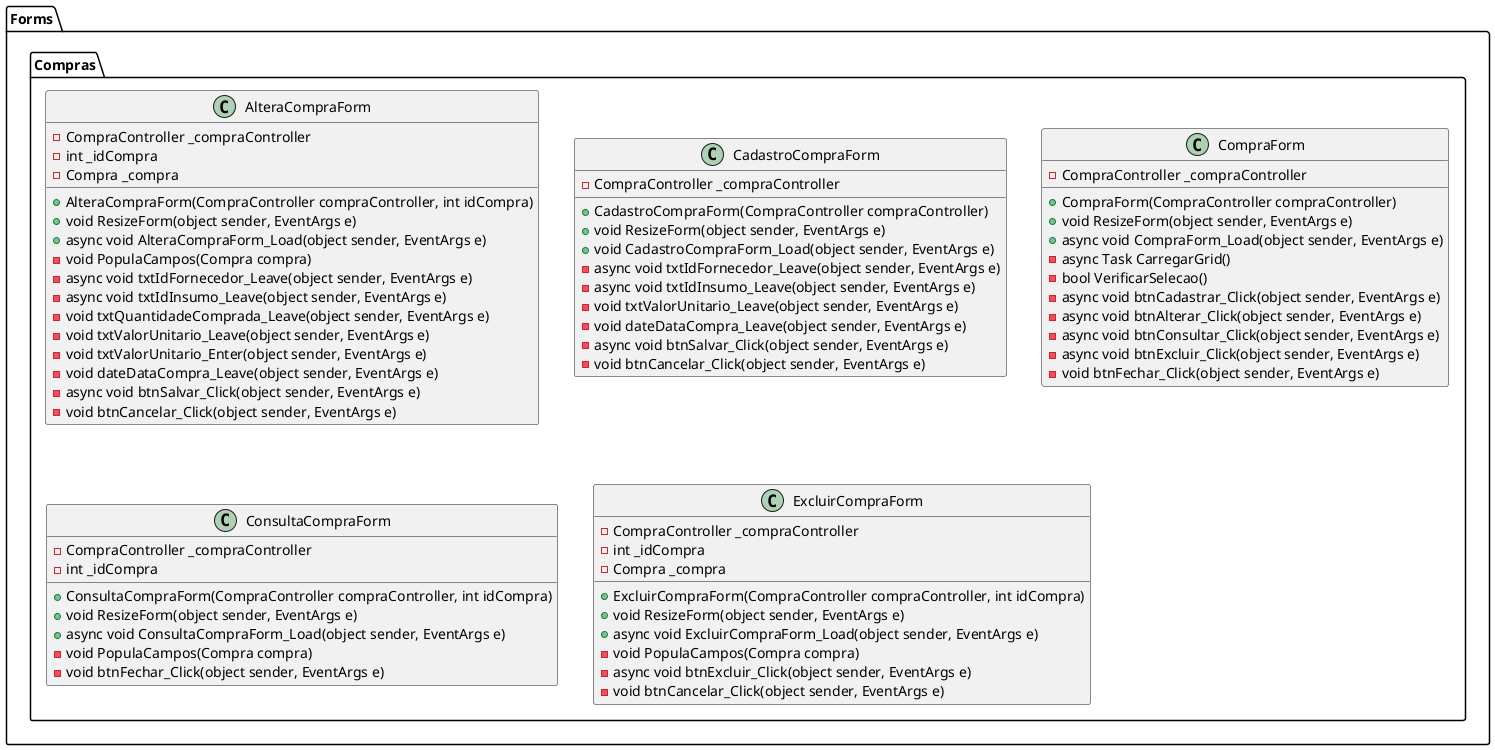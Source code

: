 ﻿@startuml CompraForm

package Forms
{
    package Compras
    {

        class AlteraCompraForm {
          - CompraController _compraController
          - int _idCompra
          - Compra _compra
          + AlteraCompraForm(CompraController compraController, int idCompra)
          + void ResizeForm(object sender, EventArgs e)
          + async void AlteraCompraForm_Load(object sender, EventArgs e)
          - void PopulaCampos(Compra compra)
          - async void txtIdFornecedor_Leave(object sender, EventArgs e)
          - async void txtIdInsumo_Leave(object sender, EventArgs e)
          - void txtQuantidadeComprada_Leave(object sender, EventArgs e)
          - void txtValorUnitario_Leave(object sender, EventArgs e)
          - void txtValorUnitario_Enter(object sender, EventArgs e)
          - void dateDataCompra_Leave(object sender, EventArgs e)
          - async void btnSalvar_Click(object sender, EventArgs e)
          - void btnCancelar_Click(object sender, EventArgs e)
        }

        class CadastroCompraForm {
          - CompraController _compraController
          + CadastroCompraForm(CompraController compraController)
          + void ResizeForm(object sender, EventArgs e)
          + void CadastroCompraForm_Load(object sender, EventArgs e)
          - async void txtIdFornecedor_Leave(object sender, EventArgs e)
          - async void txtIdInsumo_Leave(object sender, EventArgs e)
          - void txtValorUnitario_Leave(object sender, EventArgs e)
          - void dateDataCompra_Leave(object sender, EventArgs e)
          - async void btnSalvar_Click(object sender, EventArgs e)
          - void btnCancelar_Click(object sender, EventArgs e)
        }

        class CompraForm {
          - CompraController _compraController
          + CompraForm(CompraController compraController)
          + void ResizeForm(object sender, EventArgs e)
          + async void CompraForm_Load(object sender, EventArgs e)
          - async Task CarregarGrid()
          - bool VerificarSelecao()
          - async void btnCadastrar_Click(object sender, EventArgs e)
          - async void btnAlterar_Click(object sender, EventArgs e)
          - async void btnConsultar_Click(object sender, EventArgs e)
          - async void btnExcluir_Click(object sender, EventArgs e)
          - void btnFechar_Click(object sender, EventArgs e)
        }

        class ConsultaCompraForm {
          - CompraController _compraController
          - int _idCompra
          + ConsultaCompraForm(CompraController compraController, int idCompra)
          + void ResizeForm(object sender, EventArgs e)
          + async void ConsultaCompraForm_Load(object sender, EventArgs e)
          - void PopulaCampos(Compra compra)
          - void btnFechar_Click(object sender, EventArgs e)
        }

        class ExcluirCompraForm {
          - CompraController _compraController
          - int _idCompra
          - Compra _compra
          + ExcluirCompraForm(CompraController compraController, int idCompra)
          + void ResizeForm(object sender, EventArgs e)
          + async void ExcluirCompraForm_Load(object sender, EventArgs e)
          - void PopulaCampos(Compra compra)
          - async void btnExcluir_Click(object sender, EventArgs e)
          - void btnCancelar_Click(object sender, EventArgs e)
        }
    }
}

@enduml
